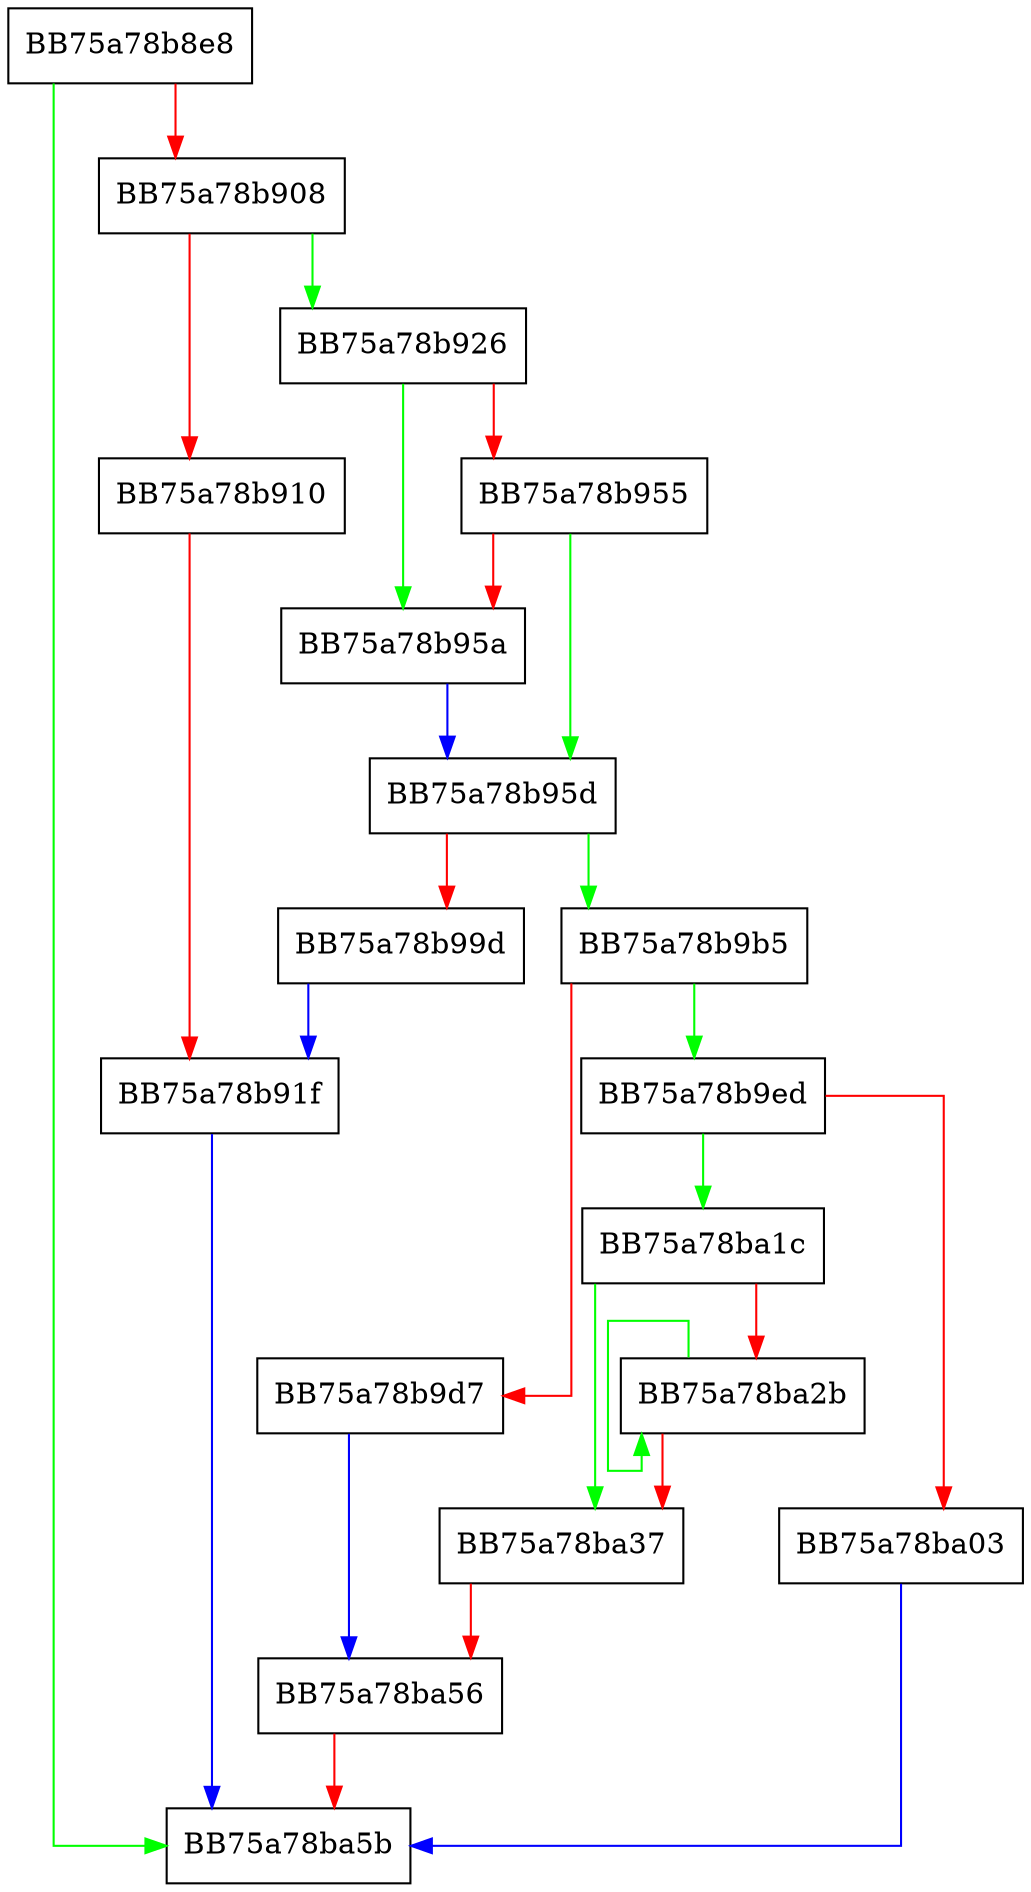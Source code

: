 digraph _configure_narrow_argv {
  node [shape="box"];
  graph [splines=ortho];
  BB75a78b8e8 -> BB75a78ba5b [color="green"];
  BB75a78b8e8 -> BB75a78b908 [color="red"];
  BB75a78b908 -> BB75a78b926 [color="green"];
  BB75a78b908 -> BB75a78b910 [color="red"];
  BB75a78b910 -> BB75a78b91f [color="red"];
  BB75a78b91f -> BB75a78ba5b [color="blue"];
  BB75a78b926 -> BB75a78b95a [color="green"];
  BB75a78b926 -> BB75a78b955 [color="red"];
  BB75a78b955 -> BB75a78b95d [color="green"];
  BB75a78b955 -> BB75a78b95a [color="red"];
  BB75a78b95a -> BB75a78b95d [color="blue"];
  BB75a78b95d -> BB75a78b9b5 [color="green"];
  BB75a78b95d -> BB75a78b99d [color="red"];
  BB75a78b99d -> BB75a78b91f [color="blue"];
  BB75a78b9b5 -> BB75a78b9ed [color="green"];
  BB75a78b9b5 -> BB75a78b9d7 [color="red"];
  BB75a78b9d7 -> BB75a78ba56 [color="blue"];
  BB75a78b9ed -> BB75a78ba1c [color="green"];
  BB75a78b9ed -> BB75a78ba03 [color="red"];
  BB75a78ba03 -> BB75a78ba5b [color="blue"];
  BB75a78ba1c -> BB75a78ba37 [color="green"];
  BB75a78ba1c -> BB75a78ba2b [color="red"];
  BB75a78ba2b -> BB75a78ba2b [color="green"];
  BB75a78ba2b -> BB75a78ba37 [color="red"];
  BB75a78ba37 -> BB75a78ba56 [color="red"];
  BB75a78ba56 -> BB75a78ba5b [color="red"];
}